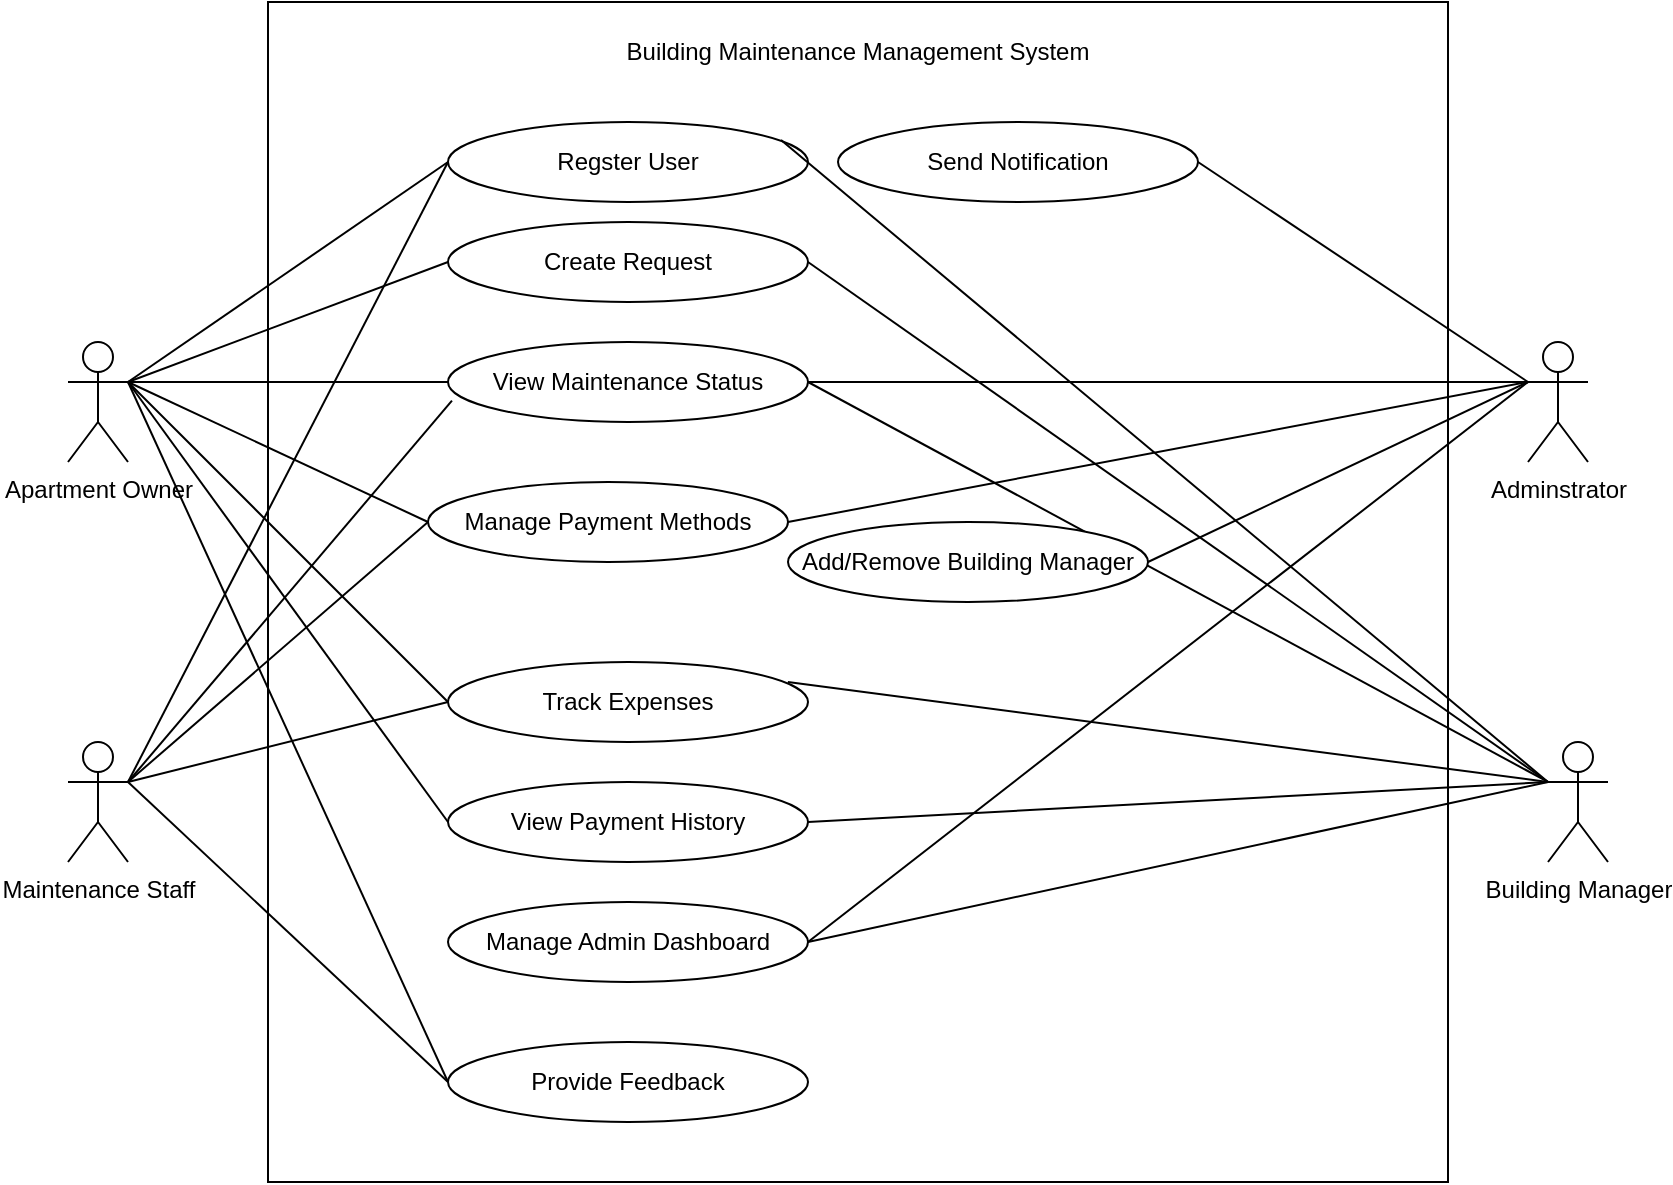 <mxfile version="20.8.16" type="device"><diagram name="Page-1" id="wnvn26knvIJHkTISmnhz"><mxGraphModel dx="1457" dy="1820" grid="1" gridSize="10" guides="1" tooltips="1" connect="1" arrows="1" fold="1" page="1" pageScale="1" pageWidth="850" pageHeight="1100" math="0" shadow="0"><root><mxCell id="0"/><mxCell id="1" parent="0"/><mxCell id="cP_Md7w7wy75jGn-fdK7-1" value="" style="whiteSpace=wrap;html=1;aspect=fixed;" parent="1" vertex="1"><mxGeometry x="140" y="-50" width="590" height="590" as="geometry"/></mxCell><mxCell id="cP_Md7w7wy75jGn-fdK7-25" value="Apartment Owner" style="shape=umlActor;verticalLabelPosition=bottom;verticalAlign=top;html=1;outlineConnect=0;" parent="1" vertex="1"><mxGeometry x="40" y="120" width="30" height="60" as="geometry"/></mxCell><mxCell id="cP_Md7w7wy75jGn-fdK7-26" value="Maintenance Staff" style="shape=umlActor;verticalLabelPosition=bottom;verticalAlign=top;html=1;outlineConnect=0;" parent="1" vertex="1"><mxGeometry x="40" y="320" width="30" height="60" as="geometry"/></mxCell><mxCell id="cP_Md7w7wy75jGn-fdK7-27" value="Adminstrator" style="shape=umlActor;verticalLabelPosition=bottom;verticalAlign=top;html=1;outlineConnect=0;" parent="1" vertex="1"><mxGeometry x="770" y="120" width="30" height="60" as="geometry"/></mxCell><mxCell id="cP_Md7w7wy75jGn-fdK7-28" value="Building Manager" style="shape=umlActor;verticalLabelPosition=bottom;verticalAlign=top;html=1;outlineConnect=0;" parent="1" vertex="1"><mxGeometry x="780" y="320" width="30" height="60" as="geometry"/></mxCell><mxCell id="cP_Md7w7wy75jGn-fdK7-32" value="Regster User" style="ellipse;whiteSpace=wrap;html=1;" parent="1" vertex="1"><mxGeometry x="230" y="10" width="180" height="40" as="geometry"/></mxCell><mxCell id="cP_Md7w7wy75jGn-fdK7-34" value="Create Request" style="ellipse;whiteSpace=wrap;html=1;" parent="1" vertex="1"><mxGeometry x="230" y="60" width="180" height="40" as="geometry"/></mxCell><mxCell id="cP_Md7w7wy75jGn-fdK7-35" value="View Maintenance Status" style="ellipse;whiteSpace=wrap;html=1;" parent="1" vertex="1"><mxGeometry x="230" y="120" width="180" height="40" as="geometry"/></mxCell><mxCell id="cP_Md7w7wy75jGn-fdK7-36" value="Manage Payment Methods" style="ellipse;whiteSpace=wrap;html=1;" parent="1" vertex="1"><mxGeometry x="220" y="190" width="180" height="40" as="geometry"/></mxCell><mxCell id="cP_Md7w7wy75jGn-fdK7-37" value="Send Notification" style="ellipse;whiteSpace=wrap;html=1;" parent="1" vertex="1"><mxGeometry x="425" y="10" width="180" height="40" as="geometry"/></mxCell><mxCell id="cP_Md7w7wy75jGn-fdK7-38" value="Track Expenses" style="ellipse;whiteSpace=wrap;html=1;" parent="1" vertex="1"><mxGeometry x="230" y="280" width="180" height="40" as="geometry"/></mxCell><mxCell id="cP_Md7w7wy75jGn-fdK7-39" value="Manage Admin Dashboard" style="ellipse;whiteSpace=wrap;html=1;" parent="1" vertex="1"><mxGeometry x="230" y="400" width="180" height="40" as="geometry"/></mxCell><mxCell id="cP_Md7w7wy75jGn-fdK7-40" value="View Payment History" style="ellipse;whiteSpace=wrap;html=1;" parent="1" vertex="1"><mxGeometry x="230" y="340" width="180" height="40" as="geometry"/></mxCell><mxCell id="cP_Md7w7wy75jGn-fdK7-42" value="Provide Feedback" style="ellipse;whiteSpace=wrap;html=1;" parent="1" vertex="1"><mxGeometry x="230" y="470" width="180" height="40" as="geometry"/></mxCell><mxCell id="cP_Md7w7wy75jGn-fdK7-43" value="" style="endArrow=none;html=1;rounded=0;entryX=0;entryY=0.5;entryDx=0;entryDy=0;" parent="1" target="cP_Md7w7wy75jGn-fdK7-32" edge="1"><mxGeometry width="50" height="50" relative="1" as="geometry"><mxPoint x="70" y="140" as="sourcePoint"/><mxPoint x="430" y="220" as="targetPoint"/><Array as="points"/></mxGeometry></mxCell><mxCell id="cP_Md7w7wy75jGn-fdK7-44" value="" style="endArrow=none;html=1;rounded=0;entryX=0;entryY=0.5;entryDx=0;entryDy=0;exitX=1;exitY=0.333;exitDx=0;exitDy=0;exitPerimeter=0;" parent="1" source="cP_Md7w7wy75jGn-fdK7-25" target="cP_Md7w7wy75jGn-fdK7-34" edge="1"><mxGeometry width="50" height="50" relative="1" as="geometry"><mxPoint x="80" y="140" as="sourcePoint"/><mxPoint x="130" y="90" as="targetPoint"/></mxGeometry></mxCell><mxCell id="cP_Md7w7wy75jGn-fdK7-45" value="" style="endArrow=none;html=1;rounded=0;entryX=0;entryY=0.5;entryDx=0;entryDy=0;exitX=1;exitY=0.333;exitDx=0;exitDy=0;exitPerimeter=0;" parent="1" source="cP_Md7w7wy75jGn-fdK7-25" target="cP_Md7w7wy75jGn-fdK7-35" edge="1"><mxGeometry width="50" height="50" relative="1" as="geometry"><mxPoint x="80" y="140" as="sourcePoint"/><mxPoint x="430" y="220" as="targetPoint"/><Array as="points"/></mxGeometry></mxCell><mxCell id="cP_Md7w7wy75jGn-fdK7-46" value="" style="endArrow=none;html=1;rounded=0;entryX=0;entryY=0.5;entryDx=0;entryDy=0;" parent="1" target="cP_Md7w7wy75jGn-fdK7-36" edge="1"><mxGeometry width="50" height="50" relative="1" as="geometry"><mxPoint x="70" y="140" as="sourcePoint"/><mxPoint x="150" y="180" as="targetPoint"/></mxGeometry></mxCell><mxCell id="cP_Md7w7wy75jGn-fdK7-47" value="" style="endArrow=none;html=1;rounded=0;entryX=0;entryY=0.5;entryDx=0;entryDy=0;" parent="1" target="cP_Md7w7wy75jGn-fdK7-38" edge="1"><mxGeometry width="50" height="50" relative="1" as="geometry"><mxPoint x="70" y="140" as="sourcePoint"/><mxPoint x="140" y="240" as="targetPoint"/></mxGeometry></mxCell><mxCell id="cP_Md7w7wy75jGn-fdK7-48" value="" style="endArrow=none;html=1;rounded=0;entryX=0;entryY=0.5;entryDx=0;entryDy=0;" parent="1" target="cP_Md7w7wy75jGn-fdK7-40" edge="1"><mxGeometry width="50" height="50" relative="1" as="geometry"><mxPoint x="70" y="140" as="sourcePoint"/><mxPoint x="160" y="310" as="targetPoint"/></mxGeometry></mxCell><mxCell id="cP_Md7w7wy75jGn-fdK7-49" value="" style="endArrow=none;html=1;rounded=0;entryX=0;entryY=0.5;entryDx=0;entryDy=0;exitX=1;exitY=0.333;exitDx=0;exitDy=0;exitPerimeter=0;" parent="1" source="cP_Md7w7wy75jGn-fdK7-25" target="cP_Md7w7wy75jGn-fdK7-42" edge="1"><mxGeometry width="50" height="50" relative="1" as="geometry"><mxPoint x="90" y="310" as="sourcePoint"/><mxPoint x="140" y="260" as="targetPoint"/></mxGeometry></mxCell><mxCell id="cP_Md7w7wy75jGn-fdK7-50" value="" style="endArrow=none;html=1;rounded=0;entryX=0;entryY=0.5;entryDx=0;entryDy=0;" parent="1" target="cP_Md7w7wy75jGn-fdK7-32" edge="1"><mxGeometry width="50" height="50" relative="1" as="geometry"><mxPoint x="70" y="340" as="sourcePoint"/><mxPoint x="160" y="40" as="targetPoint"/></mxGeometry></mxCell><mxCell id="cP_Md7w7wy75jGn-fdK7-53" value="" style="endArrow=none;html=1;rounded=0;entryX=0.011;entryY=0.734;entryDx=0;entryDy=0;entryPerimeter=0;" parent="1" target="cP_Md7w7wy75jGn-fdK7-35" edge="1"><mxGeometry width="50" height="50" relative="1" as="geometry"><mxPoint x="70" y="340" as="sourcePoint"/><mxPoint x="120" y="290" as="targetPoint"/></mxGeometry></mxCell><mxCell id="cP_Md7w7wy75jGn-fdK7-54" value="" style="endArrow=none;html=1;rounded=0;entryX=0;entryY=0.5;entryDx=0;entryDy=0;" parent="1" target="cP_Md7w7wy75jGn-fdK7-36" edge="1"><mxGeometry width="50" height="50" relative="1" as="geometry"><mxPoint x="70" y="340" as="sourcePoint"/><mxPoint x="120" y="290" as="targetPoint"/></mxGeometry></mxCell><mxCell id="cP_Md7w7wy75jGn-fdK7-56" value="" style="endArrow=none;html=1;rounded=0;exitX=1;exitY=0.333;exitDx=0;exitDy=0;exitPerimeter=0;entryX=0;entryY=0.5;entryDx=0;entryDy=0;" parent="1" source="cP_Md7w7wy75jGn-fdK7-26" target="cP_Md7w7wy75jGn-fdK7-38" edge="1"><mxGeometry width="50" height="50" relative="1" as="geometry"><mxPoint x="80" y="340" as="sourcePoint"/><mxPoint x="160" y="350" as="targetPoint"/></mxGeometry></mxCell><mxCell id="cP_Md7w7wy75jGn-fdK7-57" value="" style="endArrow=none;html=1;rounded=0;entryX=0;entryY=0.333;entryDx=0;entryDy=0;entryPerimeter=0;exitX=0.925;exitY=0.226;exitDx=0;exitDy=0;exitPerimeter=0;" parent="1" source="cP_Md7w7wy75jGn-fdK7-32" target="cP_Md7w7wy75jGn-fdK7-28" edge="1"><mxGeometry width="50" height="50" relative="1" as="geometry"><mxPoint x="340" y="40" as="sourcePoint"/><mxPoint x="390" y="-10" as="targetPoint"/></mxGeometry></mxCell><mxCell id="cP_Md7w7wy75jGn-fdK7-59" value="" style="endArrow=none;html=1;rounded=0;exitX=1;exitY=0.5;exitDx=0;exitDy=0;" parent="1" source="cP_Md7w7wy75jGn-fdK7-34" edge="1"><mxGeometry width="50" height="50" relative="1" as="geometry"><mxPoint x="340" y="100" as="sourcePoint"/><mxPoint x="780" y="340" as="targetPoint"/></mxGeometry></mxCell><mxCell id="cP_Md7w7wy75jGn-fdK7-60" value="" style="endArrow=none;html=1;rounded=0;entryX=0;entryY=0.333;entryDx=0;entryDy=0;entryPerimeter=0;exitX=1;exitY=0.5;exitDx=0;exitDy=0;" parent="1" source="cP_Md7w7wy75jGn-fdK7-35" target="cP_Md7w7wy75jGn-fdK7-28" edge="1"><mxGeometry width="50" height="50" relative="1" as="geometry"><mxPoint x="440" y="290" as="sourcePoint"/><mxPoint x="490" y="240" as="targetPoint"/></mxGeometry></mxCell><mxCell id="cP_Md7w7wy75jGn-fdK7-62" value="" style="endArrow=none;html=1;rounded=0;exitX=0.944;exitY=0.25;exitDx=0;exitDy=0;exitPerimeter=0;" parent="1" source="cP_Md7w7wy75jGn-fdK7-38" edge="1"><mxGeometry width="50" height="50" relative="1" as="geometry"><mxPoint x="730" y="390" as="sourcePoint"/><mxPoint x="780" y="340" as="targetPoint"/></mxGeometry></mxCell><mxCell id="cP_Md7w7wy75jGn-fdK7-63" value="" style="endArrow=none;html=1;rounded=0;exitX=1;exitY=0.5;exitDx=0;exitDy=0;" parent="1" source="cP_Md7w7wy75jGn-fdK7-40" edge="1"><mxGeometry width="50" height="50" relative="1" as="geometry"><mxPoint x="730" y="390" as="sourcePoint"/><mxPoint x="780" y="340" as="targetPoint"/></mxGeometry></mxCell><mxCell id="cP_Md7w7wy75jGn-fdK7-64" value="" style="endArrow=none;html=1;rounded=0;exitX=1;exitY=0.5;exitDx=0;exitDy=0;" parent="1" source="cP_Md7w7wy75jGn-fdK7-39" edge="1"><mxGeometry width="50" height="50" relative="1" as="geometry"><mxPoint x="730" y="390" as="sourcePoint"/><mxPoint x="780" y="340" as="targetPoint"/></mxGeometry></mxCell><mxCell id="cP_Md7w7wy75jGn-fdK7-65" value="" style="endArrow=none;html=1;rounded=0;exitX=0;exitY=0.5;exitDx=0;exitDy=0;" parent="1" source="cP_Md7w7wy75jGn-fdK7-42" edge="1"><mxGeometry width="50" height="50" relative="1" as="geometry"><mxPoint x="20" y="390" as="sourcePoint"/><mxPoint x="70" y="340" as="targetPoint"/></mxGeometry></mxCell><mxCell id="cP_Md7w7wy75jGn-fdK7-69" value="" style="endArrow=none;html=1;rounded=0;exitX=1;exitY=0.5;exitDx=0;exitDy=0;" parent="1" source="cP_Md7w7wy75jGn-fdK7-37" edge="1"><mxGeometry width="50" height="50" relative="1" as="geometry"><mxPoint x="720" y="190" as="sourcePoint"/><mxPoint x="770" y="140" as="targetPoint"/></mxGeometry></mxCell><mxCell id="cP_Md7w7wy75jGn-fdK7-70" value="" style="endArrow=none;html=1;rounded=0;entryX=0;entryY=0.333;entryDx=0;entryDy=0;entryPerimeter=0;exitX=1;exitY=0.5;exitDx=0;exitDy=0;" parent="1" source="cP_Md7w7wy75jGn-fdK7-36" target="cP_Md7w7wy75jGn-fdK7-27" edge="1"><mxGeometry width="50" height="50" relative="1" as="geometry"><mxPoint x="340" y="220" as="sourcePoint"/><mxPoint x="390" y="170" as="targetPoint"/></mxGeometry></mxCell><mxCell id="cP_Md7w7wy75jGn-fdK7-71" value="" style="endArrow=none;html=1;rounded=0;entryX=0;entryY=0.333;entryDx=0;entryDy=0;entryPerimeter=0;exitX=1;exitY=0.5;exitDx=0;exitDy=0;" parent="1" source="cP_Md7w7wy75jGn-fdK7-35" target="cP_Md7w7wy75jGn-fdK7-27" edge="1"><mxGeometry width="50" height="50" relative="1" as="geometry"><mxPoint x="370" y="150" as="sourcePoint"/><mxPoint x="390" y="110" as="targetPoint"/></mxGeometry></mxCell><mxCell id="cP_Md7w7wy75jGn-fdK7-72" value="Add/Remove Building Manager" style="ellipse;whiteSpace=wrap;html=1;" parent="1" vertex="1"><mxGeometry x="400" y="210" width="180" height="40" as="geometry"/></mxCell><mxCell id="cP_Md7w7wy75jGn-fdK7-73" value="" style="endArrow=none;html=1;rounded=0;exitX=1;exitY=0.5;exitDx=0;exitDy=0;" parent="1" source="cP_Md7w7wy75jGn-fdK7-72" edge="1"><mxGeometry width="50" height="50" relative="1" as="geometry"><mxPoint x="720" y="190" as="sourcePoint"/><mxPoint x="770" y="140" as="targetPoint"/></mxGeometry></mxCell><mxCell id="cP_Md7w7wy75jGn-fdK7-76" value="" style="endArrow=none;html=1;rounded=0;entryX=0;entryY=0.333;entryDx=0;entryDy=0;entryPerimeter=0;exitX=1;exitY=0.5;exitDx=0;exitDy=0;" parent="1" source="cP_Md7w7wy75jGn-fdK7-39" target="cP_Md7w7wy75jGn-fdK7-27" edge="1"><mxGeometry width="50" height="50" relative="1" as="geometry"><mxPoint x="440" y="390" as="sourcePoint"/><mxPoint x="460" y="370" as="targetPoint"/></mxGeometry></mxCell><mxCell id="sQ3Ity3qg-Szg8HG-WrI-1" value="Building Maintenance Management System" style="text;html=1;strokeColor=none;fillColor=none;align=center;verticalAlign=middle;whiteSpace=wrap;rounded=0;" vertex="1" parent="1"><mxGeometry x="285" y="-40" width="300" height="30" as="geometry"/></mxCell></root></mxGraphModel></diagram></mxfile>
